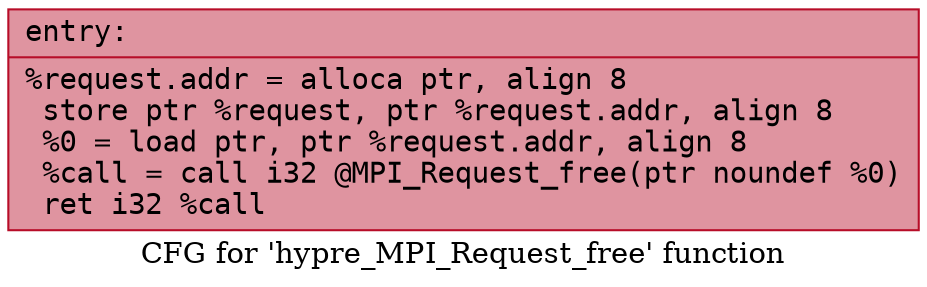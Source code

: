 digraph "CFG for 'hypre_MPI_Request_free' function" {
	label="CFG for 'hypre_MPI_Request_free' function";

	Node0x5555d665b130 [shape=record,color="#b70d28ff", style=filled, fillcolor="#b70d2870" fontname="Courier",label="{entry:\l|  %request.addr = alloca ptr, align 8\l  store ptr %request, ptr %request.addr, align 8\l  %0 = load ptr, ptr %request.addr, align 8\l  %call = call i32 @MPI_Request_free(ptr noundef %0)\l  ret i32 %call\l}"];
}
